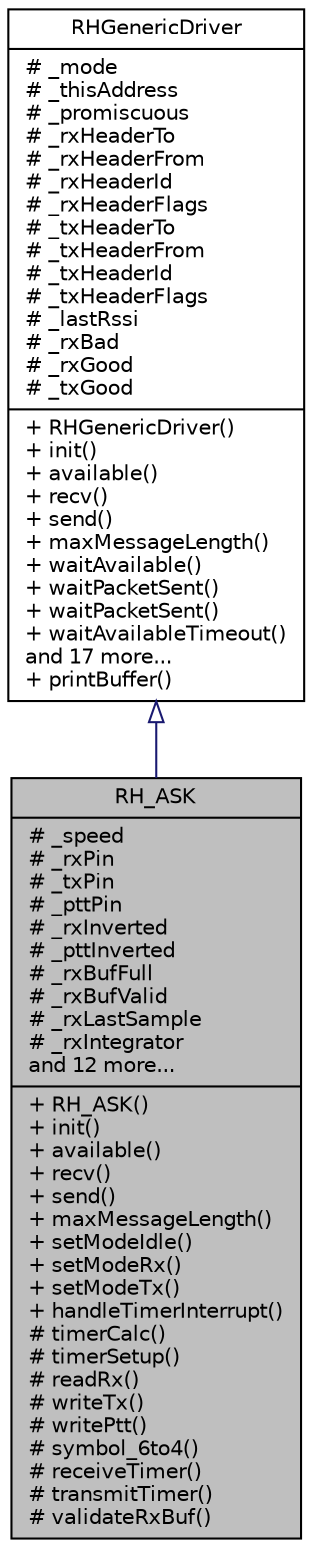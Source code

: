 digraph "RH_ASK"
{
 // LATEX_PDF_SIZE
  edge [fontname="Helvetica",fontsize="10",labelfontname="Helvetica",labelfontsize="10"];
  node [fontname="Helvetica",fontsize="10",shape=record];
  Node1 [label="{RH_ASK\n|# _speed\l# _rxPin\l# _txPin\l# _pttPin\l# _rxInverted\l# _pttInverted\l# _rxBufFull\l# _rxBufValid\l# _rxLastSample\l# _rxIntegrator\land 12 more...\l|+ RH_ASK()\l+ init()\l+ available()\l+ recv()\l+ send()\l+ maxMessageLength()\l+ setModeIdle()\l+ setModeRx()\l+ setModeTx()\l+ handleTimerInterrupt()\l# timerCalc()\l# timerSetup()\l# readRx()\l# writeTx()\l# writePtt()\l# symbol_6to4()\l# receiveTimer()\l# transmitTimer()\l# validateRxBuf()\l}",height=0.2,width=0.4,color="black", fillcolor="grey75", style="filled", fontcolor="black",tooltip="Driver to send and receive unaddressed, unreliable datagrams via inexpensive ASK (Amplitude Shift Key..."];
  Node2 -> Node1 [dir="back",color="midnightblue",fontsize="10",style="solid",arrowtail="onormal",fontname="Helvetica"];
  Node2 [label="{RHGenericDriver\n|# _mode\l# _thisAddress\l# _promiscuous\l# _rxHeaderTo\l# _rxHeaderFrom\l# _rxHeaderId\l# _rxHeaderFlags\l# _txHeaderTo\l# _txHeaderFrom\l# _txHeaderId\l# _txHeaderFlags\l# _lastRssi\l# _rxBad\l# _rxGood\l# _txGood\l|+ RHGenericDriver()\l+ init()\l+ available()\l+ recv()\l+ send()\l+ maxMessageLength()\l+ waitAvailable()\l+ waitPacketSent()\l+ waitPacketSent()\l+ waitAvailableTimeout()\land 17 more...\l+ printBuffer()\l}",height=0.2,width=0.4,color="black", fillcolor="white", style="filled",URL="$class_r_h_generic_driver.html",tooltip="Abstract base class for a RadioHead driver."];
}
